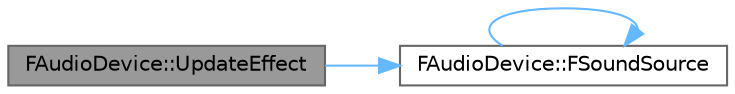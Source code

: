 digraph "FAudioDevice::UpdateEffect"
{
 // INTERACTIVE_SVG=YES
 // LATEX_PDF_SIZE
  bgcolor="transparent";
  edge [fontname=Helvetica,fontsize=10,labelfontname=Helvetica,labelfontsize=10];
  node [fontname=Helvetica,fontsize=10,shape=box,height=0.2,width=0.4];
  rankdir="LR";
  Node1 [id="Node000001",label="FAudioDevice::UpdateEffect",height=0.2,width=0.4,color="gray40", fillcolor="grey60", style="filled", fontcolor="black",tooltip="Platform dependent call to update the sound output with new parameters The audio system's main \"Tick\"..."];
  Node1 -> Node2 [id="edge1_Node000001_Node000002",color="steelblue1",style="solid",tooltip=" "];
  Node2 [id="Node000002",label="FAudioDevice::FSoundSource",height=0.2,width=0.4,color="grey40", fillcolor="white", style="filled",URL="$d7/db1/classFAudioDevice.html#a365d700efb1c5577a65d4edecdf05244",tooltip=" "];
  Node2 -> Node2 [id="edge2_Node000002_Node000002",color="steelblue1",style="solid",tooltip=" "];
}
